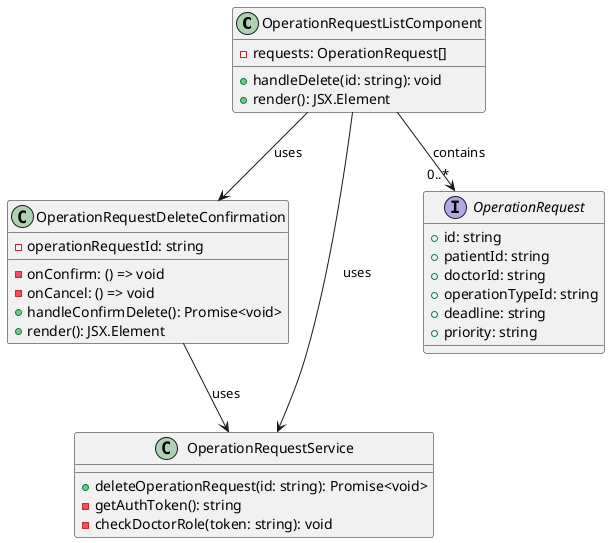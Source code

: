 @startuml Remove Operation Request UI Class Diagram

class OperationRequestListComponent {
  - requests: OperationRequest[]
  + handleDelete(id: string): void
  + render(): JSX.Element
}

class OperationRequestDeleteConfirmation {
  - operationRequestId: string
  - onConfirm: () => void
  - onCancel: () => void
  + handleConfirmDelete(): Promise<void>
  + render(): JSX.Element
}

class OperationRequestService {
  + deleteOperationRequest(id: string): Promise<void>
  - getAuthToken(): string
  - checkDoctorRole(token: string): void
}

interface OperationRequest {
  + id: string
  + patientId: string
  + doctorId: string
  + operationTypeId: string
  + deadline: string
  + priority: string
}

OperationRequestListComponent --> OperationRequestDeleteConfirmation: uses
OperationRequestListComponent --> OperationRequestService: uses
OperationRequestDeleteConfirmation --> OperationRequestService: uses
OperationRequestListComponent --> "0..*" OperationRequest: contains

@enduml
